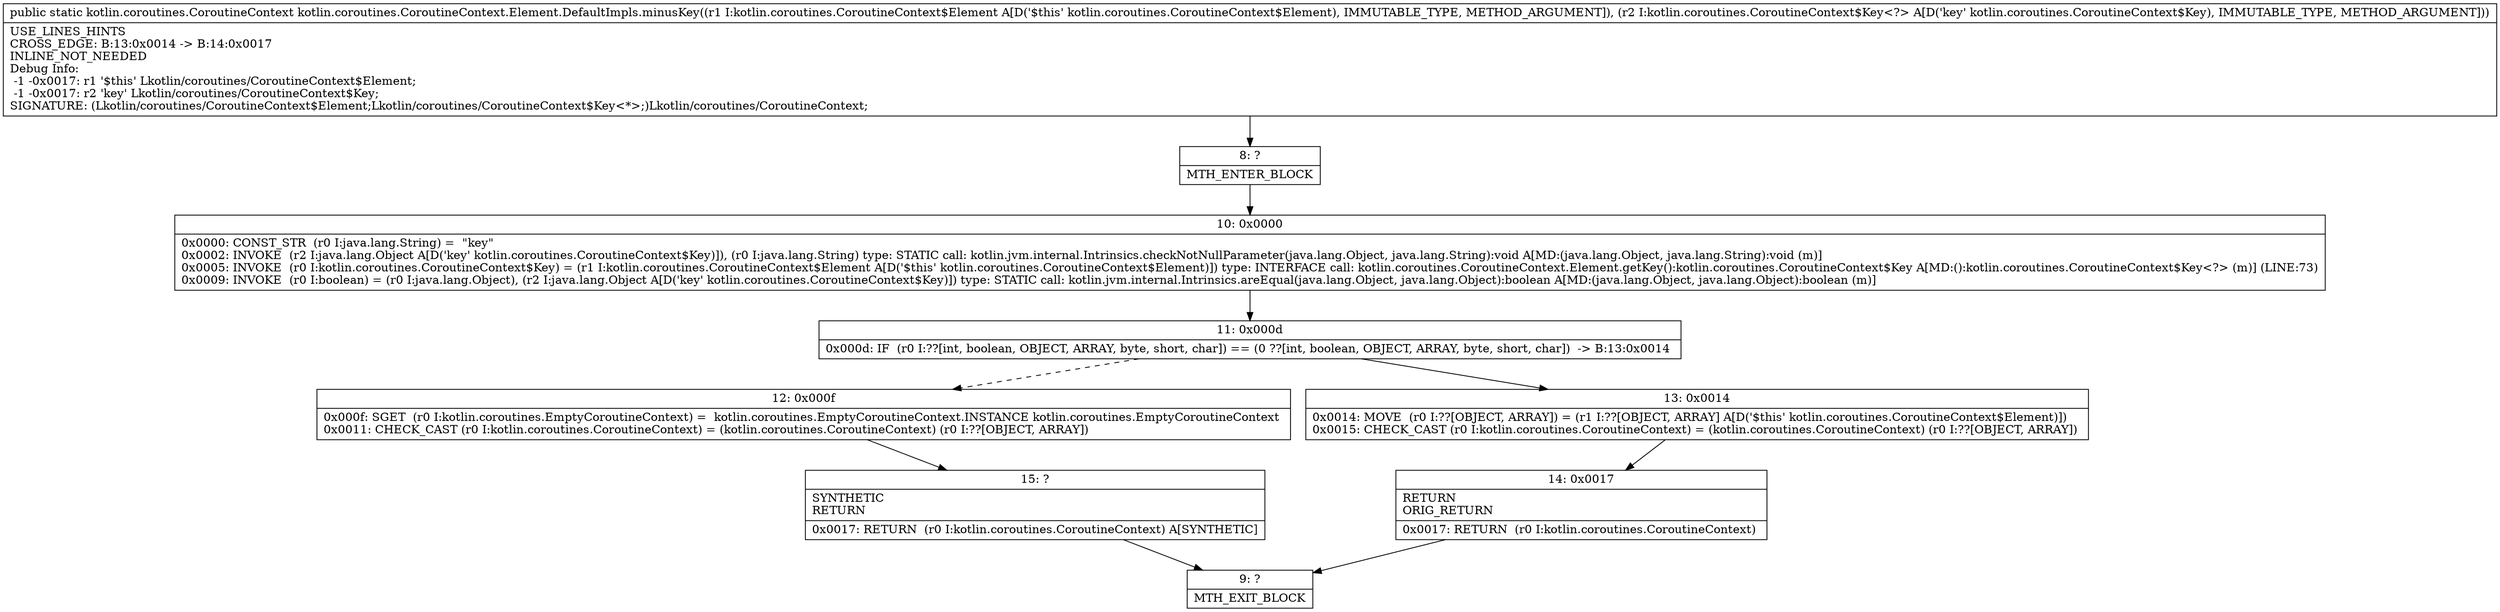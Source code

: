 digraph "CFG forkotlin.coroutines.CoroutineContext.Element.DefaultImpls.minusKey(Lkotlin\/coroutines\/CoroutineContext$Element;Lkotlin\/coroutines\/CoroutineContext$Key;)Lkotlin\/coroutines\/CoroutineContext;" {
Node_8 [shape=record,label="{8\:\ ?|MTH_ENTER_BLOCK\l}"];
Node_10 [shape=record,label="{10\:\ 0x0000|0x0000: CONST_STR  (r0 I:java.lang.String) =  \"key\" \l0x0002: INVOKE  (r2 I:java.lang.Object A[D('key' kotlin.coroutines.CoroutineContext$Key)]), (r0 I:java.lang.String) type: STATIC call: kotlin.jvm.internal.Intrinsics.checkNotNullParameter(java.lang.Object, java.lang.String):void A[MD:(java.lang.Object, java.lang.String):void (m)]\l0x0005: INVOKE  (r0 I:kotlin.coroutines.CoroutineContext$Key) = (r1 I:kotlin.coroutines.CoroutineContext$Element A[D('$this' kotlin.coroutines.CoroutineContext$Element)]) type: INTERFACE call: kotlin.coroutines.CoroutineContext.Element.getKey():kotlin.coroutines.CoroutineContext$Key A[MD:():kotlin.coroutines.CoroutineContext$Key\<?\> (m)] (LINE:73)\l0x0009: INVOKE  (r0 I:boolean) = (r0 I:java.lang.Object), (r2 I:java.lang.Object A[D('key' kotlin.coroutines.CoroutineContext$Key)]) type: STATIC call: kotlin.jvm.internal.Intrinsics.areEqual(java.lang.Object, java.lang.Object):boolean A[MD:(java.lang.Object, java.lang.Object):boolean (m)]\l}"];
Node_11 [shape=record,label="{11\:\ 0x000d|0x000d: IF  (r0 I:??[int, boolean, OBJECT, ARRAY, byte, short, char]) == (0 ??[int, boolean, OBJECT, ARRAY, byte, short, char])  \-\> B:13:0x0014 \l}"];
Node_12 [shape=record,label="{12\:\ 0x000f|0x000f: SGET  (r0 I:kotlin.coroutines.EmptyCoroutineContext) =  kotlin.coroutines.EmptyCoroutineContext.INSTANCE kotlin.coroutines.EmptyCoroutineContext \l0x0011: CHECK_CAST (r0 I:kotlin.coroutines.CoroutineContext) = (kotlin.coroutines.CoroutineContext) (r0 I:??[OBJECT, ARRAY]) \l}"];
Node_15 [shape=record,label="{15\:\ ?|SYNTHETIC\lRETURN\l|0x0017: RETURN  (r0 I:kotlin.coroutines.CoroutineContext) A[SYNTHETIC]\l}"];
Node_9 [shape=record,label="{9\:\ ?|MTH_EXIT_BLOCK\l}"];
Node_13 [shape=record,label="{13\:\ 0x0014|0x0014: MOVE  (r0 I:??[OBJECT, ARRAY]) = (r1 I:??[OBJECT, ARRAY] A[D('$this' kotlin.coroutines.CoroutineContext$Element)]) \l0x0015: CHECK_CAST (r0 I:kotlin.coroutines.CoroutineContext) = (kotlin.coroutines.CoroutineContext) (r0 I:??[OBJECT, ARRAY]) \l}"];
Node_14 [shape=record,label="{14\:\ 0x0017|RETURN\lORIG_RETURN\l|0x0017: RETURN  (r0 I:kotlin.coroutines.CoroutineContext) \l}"];
MethodNode[shape=record,label="{public static kotlin.coroutines.CoroutineContext kotlin.coroutines.CoroutineContext.Element.DefaultImpls.minusKey((r1 I:kotlin.coroutines.CoroutineContext$Element A[D('$this' kotlin.coroutines.CoroutineContext$Element), IMMUTABLE_TYPE, METHOD_ARGUMENT]), (r2 I:kotlin.coroutines.CoroutineContext$Key\<?\> A[D('key' kotlin.coroutines.CoroutineContext$Key), IMMUTABLE_TYPE, METHOD_ARGUMENT]))  | USE_LINES_HINTS\lCROSS_EDGE: B:13:0x0014 \-\> B:14:0x0017\lINLINE_NOT_NEEDED\lDebug Info:\l  \-1 \-0x0017: r1 '$this' Lkotlin\/coroutines\/CoroutineContext$Element;\l  \-1 \-0x0017: r2 'key' Lkotlin\/coroutines\/CoroutineContext$Key;\lSIGNATURE: (Lkotlin\/coroutines\/CoroutineContext$Element;Lkotlin\/coroutines\/CoroutineContext$Key\<*\>;)Lkotlin\/coroutines\/CoroutineContext;\l}"];
MethodNode -> Node_8;Node_8 -> Node_10;
Node_10 -> Node_11;
Node_11 -> Node_12[style=dashed];
Node_11 -> Node_13;
Node_12 -> Node_15;
Node_15 -> Node_9;
Node_13 -> Node_14;
Node_14 -> Node_9;
}

